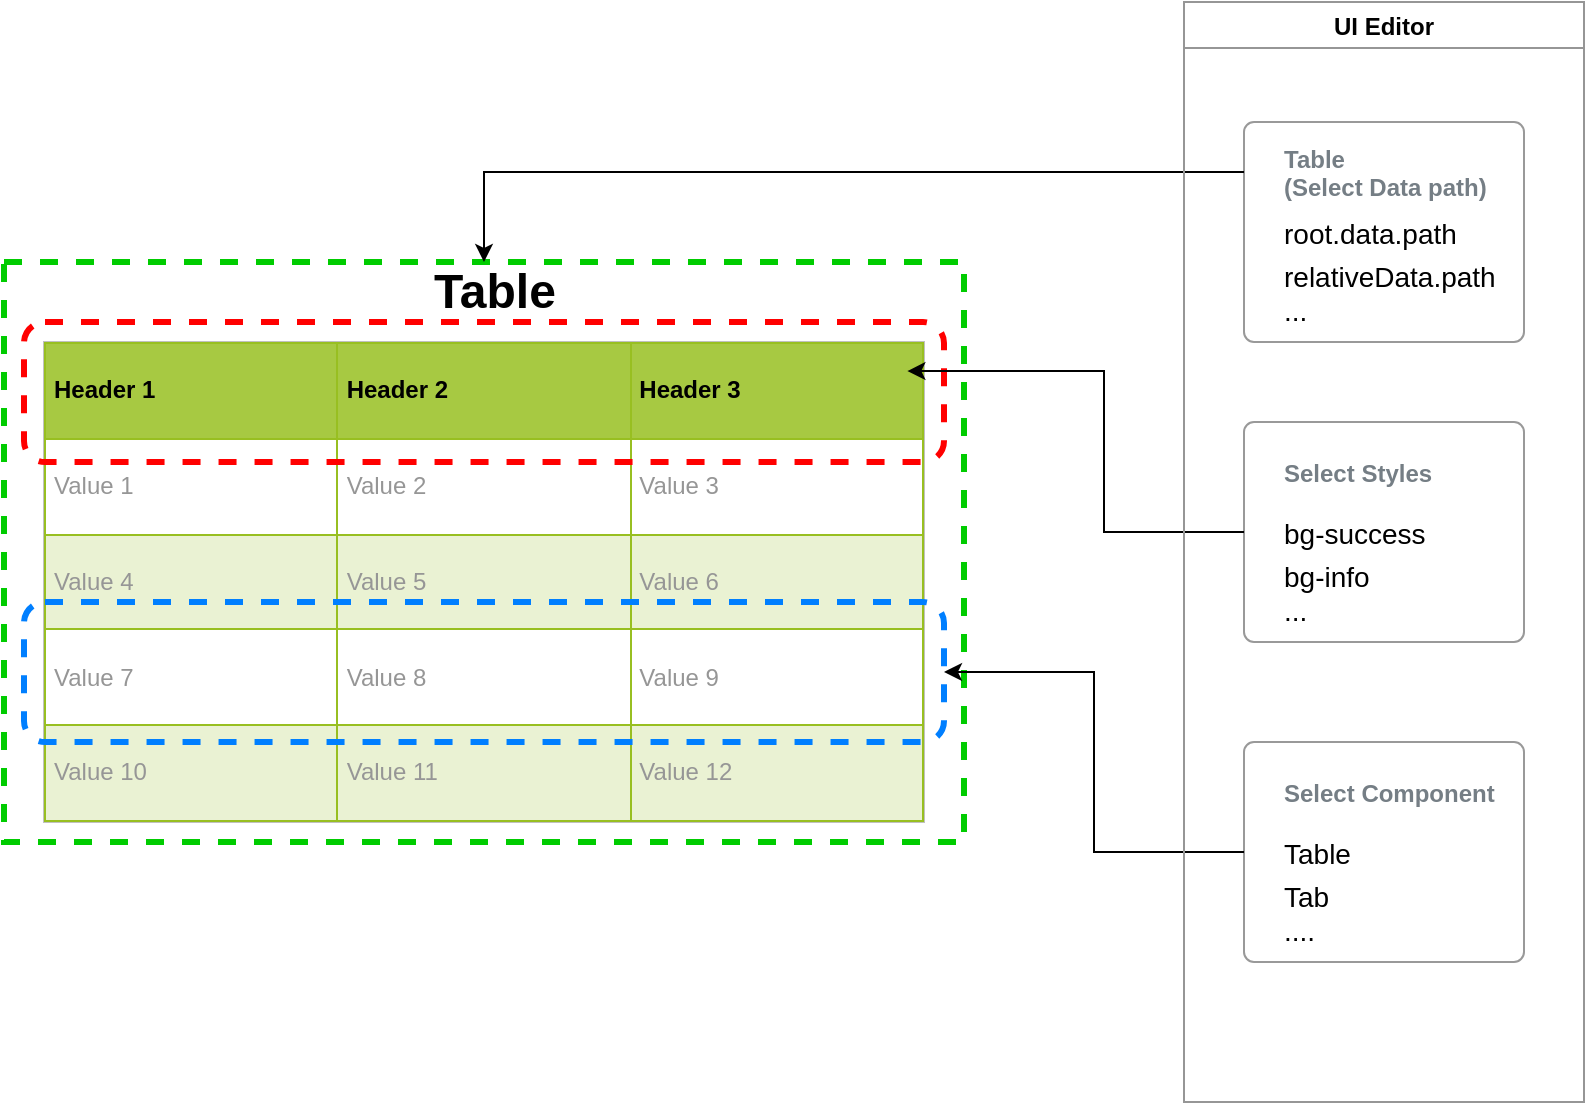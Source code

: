<mxfile version="15.8.9" type="device"><diagram id="UdpNmj5URT5w_U2B2_ff" name="Page-1"><mxGraphModel dx="1298" dy="1941" grid="1" gridSize="10" guides="1" tooltips="1" connect="1" arrows="1" fold="1" page="1" pageScale="1" pageWidth="850" pageHeight="1100" math="0" shadow="0"><root><mxCell id="0"/><mxCell id="1" parent="0"/><mxCell id="7cCxUrlDnlhjs3loFfwO-26" value="" style="rounded=0;whiteSpace=wrap;html=1;fontColor=#000000;fillColor=none;strokeColor=#00CC00;dashed=1;strokeWidth=3;" parent="1" vertex="1"><mxGeometry x="20" y="80" width="480" height="290" as="geometry"/></mxCell><mxCell id="7cCxUrlDnlhjs3loFfwO-1" value="&lt;table border=&quot;1&quot; width=&quot;100%&quot; cellpadding=&quot;4&quot; style=&quot;width: 100% ; height: 100% ; border-collapse: collapse&quot;&gt;&lt;tbody&gt;&lt;tr style=&quot;background-color: #a7c942 ; color: #ffffff ; border: 1px solid #98bf21&quot;&gt;&lt;th align=&quot;left&quot;&gt;&lt;font color=&quot;#000000&quot;&gt;Header 1&lt;/font&gt;&lt;/th&gt;&lt;th align=&quot;left&quot;&gt;&lt;font color=&quot;#000000&quot;&gt;Header 2&lt;/font&gt;&lt;/th&gt;&lt;th align=&quot;left&quot;&gt;&lt;font color=&quot;#000000&quot;&gt;Header 3&lt;/font&gt;&lt;/th&gt;&lt;/tr&gt;&lt;tr style=&quot;border: 1px solid #98bf21&quot;&gt;&lt;td&gt;&lt;font color=&quot;#969696&quot;&gt;Value 1&lt;/font&gt;&lt;/td&gt;&lt;td&gt;&lt;font color=&quot;#969696&quot;&gt;Value 2&lt;/font&gt;&lt;/td&gt;&lt;td&gt;&lt;font color=&quot;#969696&quot;&gt;Value 3&lt;/font&gt;&lt;/td&gt;&lt;/tr&gt;&lt;tr style=&quot;background-color: #eaf2d3 ; border: 1px solid #98bf21&quot;&gt;&lt;td&gt;&lt;font color=&quot;#969696&quot;&gt;Value 4&lt;/font&gt;&lt;/td&gt;&lt;td&gt;&lt;font color=&quot;#969696&quot;&gt;Value 5&lt;/font&gt;&lt;/td&gt;&lt;td&gt;&lt;font color=&quot;#969696&quot;&gt;Value 6&lt;/font&gt;&lt;/td&gt;&lt;/tr&gt;&lt;tr style=&quot;border: 1px solid #98bf21&quot;&gt;&lt;td&gt;&lt;font color=&quot;#969696&quot;&gt;Value 7&lt;/font&gt;&lt;/td&gt;&lt;td&gt;&lt;font color=&quot;#969696&quot;&gt;Value 8&lt;/font&gt;&lt;/td&gt;&lt;td&gt;&lt;font color=&quot;#969696&quot;&gt;Value 9&lt;/font&gt;&lt;/td&gt;&lt;/tr&gt;&lt;tr style=&quot;background-color: #eaf2d3 ; border: 1px solid #98bf21&quot;&gt;&lt;td&gt;&lt;font color=&quot;#969696&quot;&gt;Value 10&lt;/font&gt;&lt;/td&gt;&lt;td&gt;&lt;font color=&quot;#969696&quot;&gt;Value 11&lt;/font&gt;&lt;/td&gt;&lt;td&gt;&lt;font color=&quot;#969696&quot;&gt;Value 12&lt;/font&gt;&lt;/td&gt;&lt;/tr&gt;&lt;/tbody&gt;&lt;/table&gt;" style="text;html=1;strokeColor=#c0c0c0;fillColor=#ffffff;overflow=fill;rounded=0;" parent="1" vertex="1"><mxGeometry x="40" y="120" width="440" height="240" as="geometry"/></mxCell><mxCell id="7cCxUrlDnlhjs3loFfwO-2" value="" style="rounded=1;whiteSpace=wrap;html=1;fontColor=#000000;fillColor=none;strokeColor=#007FFF;dashed=1;strokeWidth=3;" parent="1" vertex="1"><mxGeometry x="30" y="250" width="460" height="70" as="geometry"/></mxCell><mxCell id="7cCxUrlDnlhjs3loFfwO-4" value="" style="rounded=1;whiteSpace=wrap;html=1;fontColor=#000000;fillColor=none;strokeColor=#FF0000;dashed=1;strokeWidth=3;" parent="1" vertex="1"><mxGeometry x="30" y="110" width="460" height="70" as="geometry"/></mxCell><mxCell id="7cCxUrlDnlhjs3loFfwO-22" value="" style="html=1;shadow=0;dashed=0;shape=mxgraph.bootstrap.rrect;rSize=5;fillColor=#ffffff;strokeColor=#999999;fontColor=#000000;" parent="1" vertex="1"><mxGeometry x="640" y="10" width="140" height="110" as="geometry"/></mxCell><mxCell id="7cCxUrlDnlhjs3loFfwO-23" value="Table&#10;(Select Data path)" style="fillColor=none;strokeColor=none;align=left;spacing=20;fontSize=12;fontColor=#757E85;fontStyle=1;dashed=1;" parent="7cCxUrlDnlhjs3loFfwO-22" vertex="1"><mxGeometry width="140" height="30" relative="1" as="geometry"><mxPoint y="10" as="offset"/></mxGeometry></mxCell><mxCell id="7cCxUrlDnlhjs3loFfwO-24" value="root.data.path" style="fillColor=none;strokeColor=none;align=left;spacing=20;fontSize=14;dashed=1;fontColor=#000000;" parent="7cCxUrlDnlhjs3loFfwO-22" vertex="1"><mxGeometry width="140" height="30" relative="1" as="geometry"><mxPoint y="40" as="offset"/></mxGeometry></mxCell><mxCell id="7cCxUrlDnlhjs3loFfwO-25" value="relativeData.path&#10;..." style="fillColor=none;strokeColor=none;align=left;spacing=20;fontSize=14;dashed=1;fontColor=#000000;" parent="7cCxUrlDnlhjs3loFfwO-22" vertex="1"><mxGeometry width="140" height="30" relative="1" as="geometry"><mxPoint y="70" as="offset"/></mxGeometry></mxCell><mxCell id="7cCxUrlDnlhjs3loFfwO-27" style="edgeStyle=orthogonalEdgeStyle;rounded=0;orthogonalLoop=1;jettySize=auto;html=1;entryX=0.5;entryY=0;entryDx=0;entryDy=0;fontColor=#000000;" parent="7cCxUrlDnlhjs3loFfwO-22" source="7cCxUrlDnlhjs3loFfwO-23" target="7cCxUrlDnlhjs3loFfwO-26" edge="1"><mxGeometry relative="1" as="geometry"/></mxCell><mxCell id="7cCxUrlDnlhjs3loFfwO-28" value="" style="html=1;shadow=0;dashed=0;shape=mxgraph.bootstrap.rrect;rSize=5;fillColor=#ffffff;strokeColor=#999999;fontColor=#000000;" parent="1" vertex="1"><mxGeometry x="640" y="160" width="140" height="110" as="geometry"/></mxCell><mxCell id="7cCxUrlDnlhjs3loFfwO-29" value="Select Styles" style="fillColor=none;strokeColor=none;align=left;spacing=20;fontSize=12;fontColor=#757E85;fontStyle=1;dashed=1;" parent="7cCxUrlDnlhjs3loFfwO-28" vertex="1"><mxGeometry width="140" height="30" relative="1" as="geometry"><mxPoint y="10" as="offset"/></mxGeometry></mxCell><mxCell id="7cCxUrlDnlhjs3loFfwO-30" value="bg-success" style="fillColor=none;strokeColor=none;align=left;spacing=20;fontSize=14;dashed=1;fontColor=#000000;" parent="7cCxUrlDnlhjs3loFfwO-28" vertex="1"><mxGeometry width="140" height="30" relative="1" as="geometry"><mxPoint y="40" as="offset"/></mxGeometry></mxCell><mxCell id="7cCxUrlDnlhjs3loFfwO-31" value="bg-info&#10;..." style="fillColor=none;strokeColor=none;align=left;spacing=20;fontSize=14;dashed=1;fontColor=#000000;" parent="7cCxUrlDnlhjs3loFfwO-28" vertex="1"><mxGeometry width="140" height="30" relative="1" as="geometry"><mxPoint y="70" as="offset"/></mxGeometry></mxCell><mxCell id="7cCxUrlDnlhjs3loFfwO-32" style="edgeStyle=orthogonalEdgeStyle;rounded=0;orthogonalLoop=1;jettySize=auto;html=1;entryX=0.5;entryY=0;entryDx=0;entryDy=0;fontColor=#000000;" parent="7cCxUrlDnlhjs3loFfwO-28" source="7cCxUrlDnlhjs3loFfwO-29" edge="1"><mxGeometry relative="1" as="geometry"/></mxCell><mxCell id="7cCxUrlDnlhjs3loFfwO-33" style="edgeStyle=orthogonalEdgeStyle;rounded=0;orthogonalLoop=1;jettySize=auto;html=1;entryX=0.941;entryY=0.188;entryDx=0;entryDy=0;entryPerimeter=0;fontColor=#000000;" parent="7cCxUrlDnlhjs3loFfwO-28" source="7cCxUrlDnlhjs3loFfwO-30" target="7cCxUrlDnlhjs3loFfwO-26" edge="1"><mxGeometry relative="1" as="geometry"/></mxCell><mxCell id="7cCxUrlDnlhjs3loFfwO-34" value="" style="html=1;shadow=0;dashed=0;shape=mxgraph.bootstrap.rrect;rSize=5;fillColor=#ffffff;strokeColor=#999999;fontColor=#000000;" parent="1" vertex="1"><mxGeometry x="640" y="320" width="140" height="110" as="geometry"/></mxCell><mxCell id="7cCxUrlDnlhjs3loFfwO-35" value="Select Component" style="fillColor=none;strokeColor=none;align=left;spacing=20;fontSize=12;fontColor=#757E85;fontStyle=1;dashed=1;" parent="7cCxUrlDnlhjs3loFfwO-34" vertex="1"><mxGeometry width="140" height="30" relative="1" as="geometry"><mxPoint y="10" as="offset"/></mxGeometry></mxCell><mxCell id="7cCxUrlDnlhjs3loFfwO-36" value="Table" style="fillColor=none;strokeColor=none;align=left;spacing=20;fontSize=14;dashed=1;fontColor=#000000;" parent="7cCxUrlDnlhjs3loFfwO-34" vertex="1"><mxGeometry width="140" height="30" relative="1" as="geometry"><mxPoint y="40" as="offset"/></mxGeometry></mxCell><mxCell id="7cCxUrlDnlhjs3loFfwO-37" value="Tab&#10;...." style="fillColor=none;strokeColor=none;align=left;spacing=20;fontSize=14;dashed=1;fontColor=#000000;" parent="7cCxUrlDnlhjs3loFfwO-34" vertex="1"><mxGeometry width="140" height="30" relative="1" as="geometry"><mxPoint y="70" as="offset"/></mxGeometry></mxCell><mxCell id="7cCxUrlDnlhjs3loFfwO-38" style="edgeStyle=orthogonalEdgeStyle;rounded=0;orthogonalLoop=1;jettySize=auto;html=1;entryX=0.5;entryY=0;entryDx=0;entryDy=0;fontColor=#000000;" parent="7cCxUrlDnlhjs3loFfwO-34" source="7cCxUrlDnlhjs3loFfwO-35" edge="1"><mxGeometry relative="1" as="geometry"/></mxCell><mxCell id="7cCxUrlDnlhjs3loFfwO-39" style="edgeStyle=orthogonalEdgeStyle;rounded=0;orthogonalLoop=1;jettySize=auto;html=1;entryX=0.941;entryY=0.188;entryDx=0;entryDy=0;entryPerimeter=0;fontColor=#000000;" parent="7cCxUrlDnlhjs3loFfwO-34" source="7cCxUrlDnlhjs3loFfwO-36" edge="1"><mxGeometry relative="1" as="geometry"/></mxCell><mxCell id="7cCxUrlDnlhjs3loFfwO-41" style="edgeStyle=orthogonalEdgeStyle;rounded=0;orthogonalLoop=1;jettySize=auto;html=1;entryX=1;entryY=0.5;entryDx=0;entryDy=0;fontColor=#000000;" parent="7cCxUrlDnlhjs3loFfwO-34" source="7cCxUrlDnlhjs3loFfwO-36" target="7cCxUrlDnlhjs3loFfwO-2" edge="1"><mxGeometry relative="1" as="geometry"/></mxCell><mxCell id="7cCxUrlDnlhjs3loFfwO-42" value="UI Editor" style="swimlane;rounded=0;fontColor=#000000;strokeColor=#969696;strokeWidth=1;fillColor=none;" parent="1" vertex="1"><mxGeometry x="610" y="-50" width="200" height="550" as="geometry"/></mxCell><mxCell id="8a7iaFgJaYa9fjESRim--1" value="Table" style="text;strokeColor=none;fillColor=none;html=1;fontSize=24;fontStyle=1;verticalAlign=middle;align=center;" vertex="1" parent="1"><mxGeometry x="215" y="75" width="100" height="40" as="geometry"/></mxCell></root></mxGraphModel></diagram></mxfile>